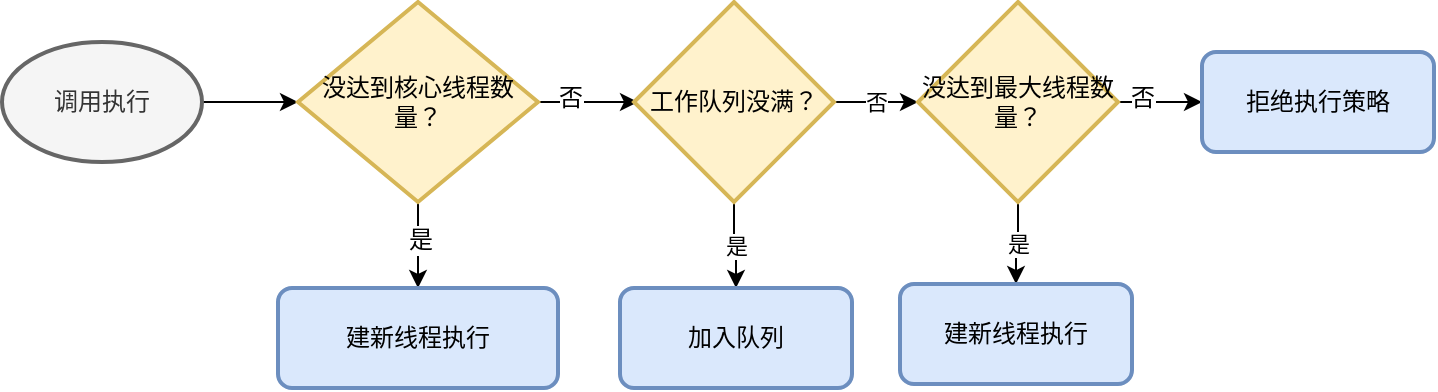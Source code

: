 <mxfile pages="1" version="11.2.4" type="github"><diagram id="z-0kdlntw_CgDrGH5UqW" name="第 1 页"><mxGraphModel dx="786" dy="515" grid="1" gridSize="10" guides="1" tooltips="1" connect="1" arrows="1" fold="1" page="1" pageScale="1" pageWidth="827" pageHeight="1169" math="0" shadow="0"><root><mxCell id="0"/><mxCell id="1" parent="0"/><mxCell id="v1anIoiDI6JERnSEOcYy-3" value="" style="edgeStyle=orthogonalEdgeStyle;rounded=0;orthogonalLoop=1;jettySize=auto;html=1;" edge="1" parent="1" source="v1anIoiDI6JERnSEOcYy-1"><mxGeometry relative="1" as="geometry"><mxPoint x="220" y="80" as="targetPoint"/></mxGeometry></mxCell><mxCell id="v1anIoiDI6JERnSEOcYy-1" value="调用执行" style="strokeWidth=2;html=1;shape=mxgraph.flowchart.start_1;whiteSpace=wrap;fillColor=#f5f5f5;strokeColor=#666666;fontColor=#333333;" vertex="1" parent="1"><mxGeometry x="72" y="50" width="100" height="60" as="geometry"/></mxCell><mxCell id="v1anIoiDI6JERnSEOcYy-10" value="" style="edgeStyle=orthogonalEdgeStyle;rounded=0;orthogonalLoop=1;jettySize=auto;html=1;" edge="1" parent="1" source="v1anIoiDI6JERnSEOcYy-4" target="v1anIoiDI6JERnSEOcYy-9"><mxGeometry relative="1" as="geometry"/></mxCell><mxCell id="v1anIoiDI6JERnSEOcYy-11" value="是" style="text;html=1;resizable=0;points=[];align=center;verticalAlign=middle;labelBackgroundColor=#ffffff;" vertex="1" connectable="0" parent="v1anIoiDI6JERnSEOcYy-10"><mxGeometry x="-0.143" y="1" relative="1" as="geometry"><mxPoint as="offset"/></mxGeometry></mxCell><mxCell id="v1anIoiDI6JERnSEOcYy-13" style="edgeStyle=orthogonalEdgeStyle;rounded=0;orthogonalLoop=1;jettySize=auto;html=1;exitX=1;exitY=0.5;exitDx=0;exitDy=0;exitPerimeter=0;" edge="1" parent="1" source="v1anIoiDI6JERnSEOcYy-4"><mxGeometry relative="1" as="geometry"><mxPoint x="390" y="80" as="targetPoint"/></mxGeometry></mxCell><mxCell id="v1anIoiDI6JERnSEOcYy-14" value="否" style="text;html=1;resizable=0;points=[];align=center;verticalAlign=middle;labelBackgroundColor=#ffffff;" vertex="1" connectable="0" parent="v1anIoiDI6JERnSEOcYy-13"><mxGeometry x="-0.36" y="2" relative="1" as="geometry"><mxPoint as="offset"/></mxGeometry></mxCell><mxCell id="v1anIoiDI6JERnSEOcYy-4" value="没达到核心线程数量？" style="strokeWidth=2;html=1;shape=mxgraph.flowchart.decision;whiteSpace=wrap;fillColor=#fff2cc;strokeColor=#d6b656;" vertex="1" parent="1"><mxGeometry x="220" y="30" width="120" height="100" as="geometry"/></mxCell><mxCell id="v1anIoiDI6JERnSEOcYy-9" value="建新线程执行" style="rounded=1;whiteSpace=wrap;html=1;absoluteArcSize=1;arcSize=14;strokeWidth=2;fillColor=#dae8fc;strokeColor=#6c8ebf;" vertex="1" parent="1"><mxGeometry x="210" y="173" width="140" height="50" as="geometry"/></mxCell><mxCell id="v1anIoiDI6JERnSEOcYy-17" value="是" style="edgeStyle=orthogonalEdgeStyle;rounded=0;orthogonalLoop=1;jettySize=auto;html=1;" edge="1" parent="1" source="v1anIoiDI6JERnSEOcYy-15" target="v1anIoiDI6JERnSEOcYy-16"><mxGeometry relative="1" as="geometry"/></mxCell><mxCell id="v1anIoiDI6JERnSEOcYy-19" value="否" style="edgeStyle=orthogonalEdgeStyle;rounded=0;orthogonalLoop=1;jettySize=auto;html=1;exitX=1;exitY=0.5;exitDx=0;exitDy=0;exitPerimeter=0;entryX=0;entryY=0.5;entryDx=0;entryDy=0;entryPerimeter=0;" edge="1" parent="1" source="v1anIoiDI6JERnSEOcYy-15" target="v1anIoiDI6JERnSEOcYy-18"><mxGeometry relative="1" as="geometry"/></mxCell><mxCell id="v1anIoiDI6JERnSEOcYy-15" value="工作队列没满？" style="strokeWidth=2;html=1;shape=mxgraph.flowchart.decision;whiteSpace=wrap;fillColor=#fff2cc;strokeColor=#d6b656;" vertex="1" parent="1"><mxGeometry x="388" y="30" width="100" height="100" as="geometry"/></mxCell><mxCell id="v1anIoiDI6JERnSEOcYy-16" value="加入队列" style="rounded=1;whiteSpace=wrap;html=1;absoluteArcSize=1;arcSize=14;strokeWidth=2;fillColor=#dae8fc;strokeColor=#6c8ebf;" vertex="1" parent="1"><mxGeometry x="381" y="173" width="116" height="50" as="geometry"/></mxCell><mxCell id="v1anIoiDI6JERnSEOcYy-21" value="是" style="edgeStyle=orthogonalEdgeStyle;rounded=0;orthogonalLoop=1;jettySize=auto;html=1;entryX=0.5;entryY=0;entryDx=0;entryDy=0;" edge="1" parent="1" source="v1anIoiDI6JERnSEOcYy-18" target="v1anIoiDI6JERnSEOcYy-22"><mxGeometry relative="1" as="geometry"><mxPoint x="580" y="210" as="targetPoint"/></mxGeometry></mxCell><mxCell id="v1anIoiDI6JERnSEOcYy-24" value="" style="edgeStyle=orthogonalEdgeStyle;rounded=0;orthogonalLoop=1;jettySize=auto;html=1;" edge="1" parent="1" source="v1anIoiDI6JERnSEOcYy-18" target="v1anIoiDI6JERnSEOcYy-23"><mxGeometry relative="1" as="geometry"/></mxCell><mxCell id="v1anIoiDI6JERnSEOcYy-25" value="否" style="text;html=1;resizable=0;points=[];align=center;verticalAlign=middle;labelBackgroundColor=#ffffff;" vertex="1" connectable="0" parent="v1anIoiDI6JERnSEOcYy-24"><mxGeometry x="-0.429" y="2" relative="1" as="geometry"><mxPoint as="offset"/></mxGeometry></mxCell><mxCell id="v1anIoiDI6JERnSEOcYy-18" value="没达到最大线程数量？" style="strokeWidth=2;html=1;shape=mxgraph.flowchart.decision;whiteSpace=wrap;fillColor=#fff2cc;strokeColor=#d6b656;" vertex="1" parent="1"><mxGeometry x="530" y="30" width="100" height="100" as="geometry"/></mxCell><mxCell id="v1anIoiDI6JERnSEOcYy-22" value="建新线程执行" style="rounded=1;whiteSpace=wrap;html=1;absoluteArcSize=1;arcSize=14;strokeWidth=2;fillColor=#dae8fc;strokeColor=#6c8ebf;" vertex="1" parent="1"><mxGeometry x="521" y="171" width="116" height="50" as="geometry"/></mxCell><mxCell id="v1anIoiDI6JERnSEOcYy-23" value="拒绝执行策略" style="rounded=1;whiteSpace=wrap;html=1;absoluteArcSize=1;arcSize=14;strokeWidth=2;fillColor=#dae8fc;strokeColor=#6c8ebf;" vertex="1" parent="1"><mxGeometry x="672" y="55" width="116" height="50" as="geometry"/></mxCell></root></mxGraphModel></diagram></mxfile>